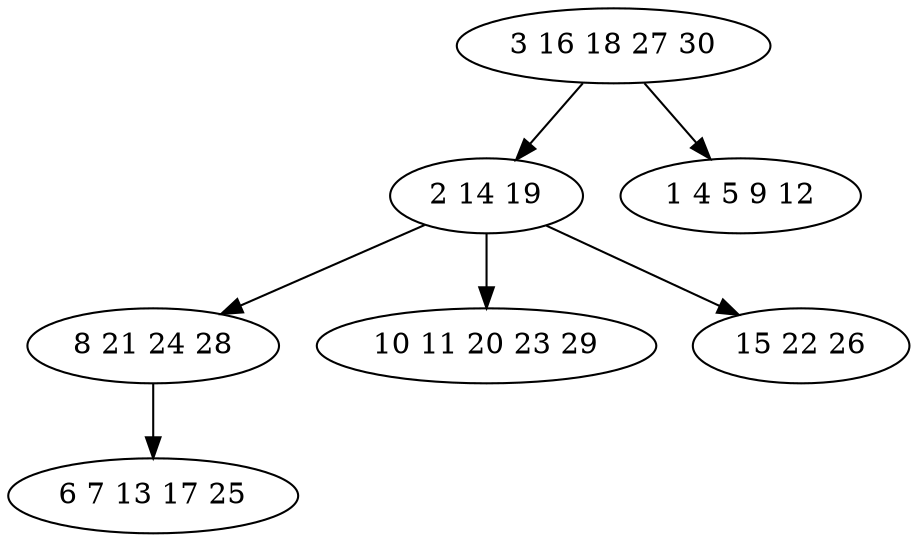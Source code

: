 digraph true_tree {
	"0" -> "1"
	"1" -> "2"
	"0" -> "3"
	"2" -> "4"
	"1" -> "5"
	"1" -> "6"
	"0" [label="3 16 18 27 30"];
	"1" [label="2 14 19"];
	"2" [label="8 21 24 28"];
	"3" [label="1 4 5 9 12"];
	"4" [label="6 7 13 17 25"];
	"5" [label="10 11 20 23 29"];
	"6" [label="15 22 26"];
}
